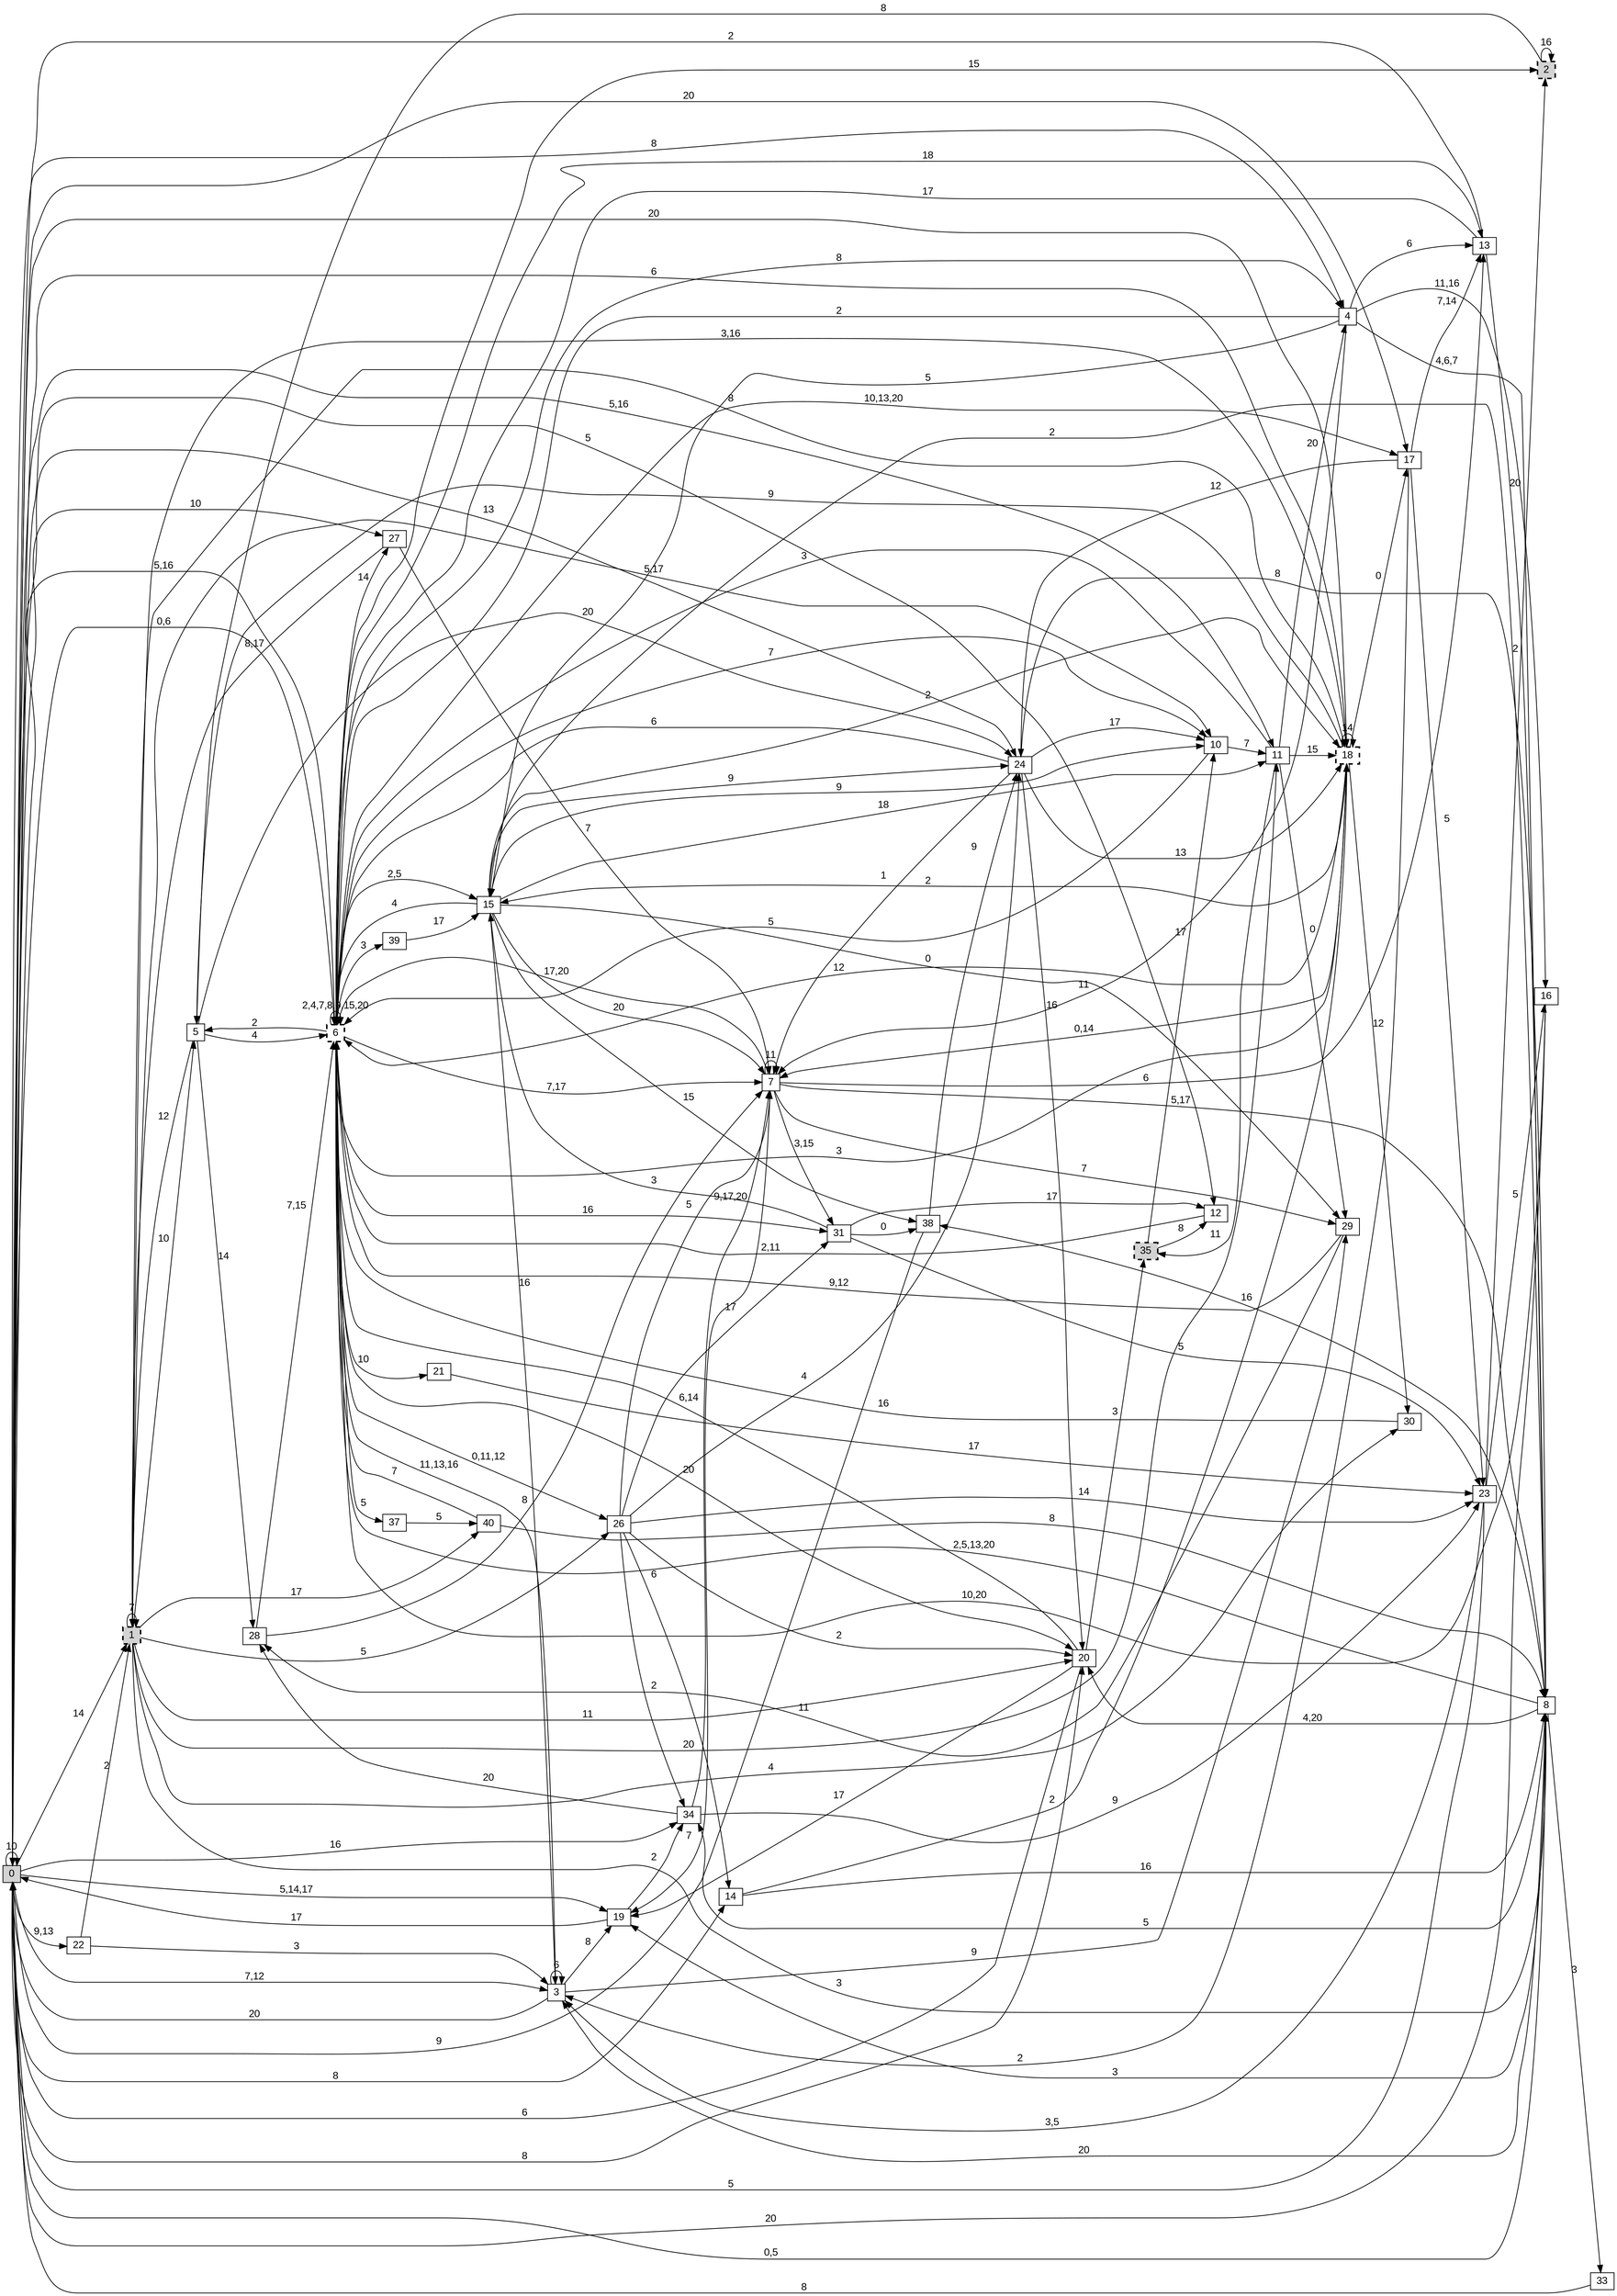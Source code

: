 digraph "NDFA" {
  rankdir=LR
  node [shape=box width=0.1 height=0.1 fontname=Arial]
  edge [fontname=Arial]
/* Estados */
 s0 [label="0" style="filled"] /* I:1 F:0 D:0 */
 s1 [label="1" style="filled,bold,dashed"] /* I:1 F:1 D:0 */
 s2 [label="2" style="filled,bold,dashed"] /* I:1 F:1 D:0 */
 s3 [label="3" ] /* I:0 F:0 D:0 */
 s4 [label="4" ] /* I:0 F:0 D:0 */
 s5 [label="5" ] /* I:0 F:0 D:0 */
 s6 [label="6" style="bold,dashed"] /* I:0 F:1 D:0 */
 s7 [label="7" ] /* I:0 F:0 D:0 */
 s8 [label="8" ] /* I:0 F:0 D:0 */
 s10 [label="10" ] /* I:0 F:0 D:0 */
 s11 [label="11" ] /* I:0 F:0 D:0 */
 s12 [label="12" ] /* I:0 F:0 D:0 */
 s13 [label="13" ] /* I:0 F:0 D:0 */
 s14 [label="14" ] /* I:0 F:0 D:0 */
 s15 [label="15" ] /* I:0 F:0 D:0 */
 s16 [label="16" ] /* I:0 F:0 D:0 */
 s17 [label="17" ] /* I:0 F:0 D:0 */
 s18 [label="18" style="bold,dashed"] /* I:0 F:1 D:0 */
 s19 [label="19" ] /* I:0 F:0 D:0 */
 s20 [label="20" ] /* I:0 F:0 D:0 */
 s21 [label="21" ] /* I:0 F:0 D:0 */
 s22 [label="22" ] /* I:0 F:0 D:0 */
 s23 [label="23" ] /* I:0 F:0 D:0 */
 s24 [label="24" ] /* I:0 F:0 D:0 */
 s26 [label="26" ] /* I:0 F:0 D:0 */
 s27 [label="27" ] /* I:0 F:0 D:0 */
 s28 [label="28" ] /* I:0 F:0 D:0 */
 s29 [label="29" ] /* I:0 F:0 D:0 */
 s30 [label="30" ] /* I:0 F:0 D:0 */
 s31 [label="31" ] /* I:0 F:0 D:0 */
 s33 [label="33" ] /* I:0 F:0 D:0 */
 s34 [label="34" ] /* I:0 F:0 D:0 */
 s35 [label="35" style="filled,bold,dashed"] /* I:1 F:1 D:0 */
 s37 [label="37" ] /* I:0 F:0 D:0 */
 s38 [label="38" ] /* I:0 F:0 D:0 */
 s39 [label="39" ] /* I:0 F:0 D:0 */
 s40 [label="40" ] /* I:0 F:0 D:0 */
/* Transiciones */
  s0 -> s0 [label="10"]
  s0 -> s1 [label="14"]
  s0 -> s3 [label="7,12"]
  s0 -> s4 [label="8"]
  s0 -> s6 [label="0,6"]
  s0 -> s8 [label="0,5"]
  s0 -> s11 [label="5,16"]
  s0 -> s12 [label="5"]
  s0 -> s14 [label="8"]
  s0 -> s17 [label="20"]
  s0 -> s18 [label="20"]
  s0 -> s19 [label="5,14,17"]
  s0 -> s20 [label="8"]
  s0 -> s22 [label="9,13"]
  s0 -> s24 [label="13"]
  s0 -> s27 [label="10"]
  s0 -> s34 [label="16"]
  s1 -> s1 [label="7"]
  s1 -> s5 [label="10"]
  s1 -> s8 [label="3"]
  s1 -> s10 [label="5,17"]
  s1 -> s11 [label="20"]
  s1 -> s18 [label="8"]
  s1 -> s20 [label="11"]
  s1 -> s26 [label="5"]
  s1 -> s30 [label="4"]
  s1 -> s40 [label="17"]
  s2 -> s2 [label="16"]
  s2 -> s5 [label="8"]
  s3 -> s0 [label="20"]
  s3 -> s3 [label="6"]
  s3 -> s6 [label="11,13,16"]
  s3 -> s19 [label="8"]
  s3 -> s29 [label="9"]
  s4 -> s6 [label="2"]
  s4 -> s7 [label="11"]
  s4 -> s8 [label="4,6,7"]
  s4 -> s13 [label="6"]
  s4 -> s15 [label="5"]
  s4 -> s16 [label="11,16"]
  s5 -> s1 [label="12"]
  s5 -> s6 [label="4"]
  s5 -> s24 [label="20"]
  s5 -> s28 [label="14"]
  s6 -> s0 [label="5,16"]
  s6 -> s2 [label="15"]
  s6 -> s4 [label="8"]
  s6 -> s5 [label="2"]
  s6 -> s6 [label="2,4,7,8,9,15,20"]
  s6 -> s7 [label="7,17"]
  s6 -> s10 [label="7"]
  s6 -> s13 [label="18"]
  s6 -> s15 [label="2,5"]
  s6 -> s17 [label="10,13,20"]
  s6 -> s18 [label="3"]
  s6 -> s20 [label="20"]
  s6 -> s21 [label="10"]
  s6 -> s26 [label="0,11,12"]
  s6 -> s27 [label="14"]
  s6 -> s31 [label="16"]
  s6 -> s37 [label="5"]
  s6 -> s39 [label="3"]
  s7 -> s6 [label="17,20"]
  s7 -> s7 [label="11"]
  s7 -> s8 [label="5,17"]
  s7 -> s13 [label="6"]
  s7 -> s19 [label="7"]
  s7 -> s29 [label="7"]
  s7 -> s31 [label="3,15"]
  s8 -> s3 [label="20"]
  s8 -> s6 [label="2,5,13,20"]
  s8 -> s15 [label="2"]
  s8 -> s19 [label="3"]
  s8 -> s20 [label="4,20"]
  s8 -> s33 [label="3"]
  s8 -> s34 [label="5"]
  s8 -> s38 [label="16"]
  s10 -> s6 [label="5"]
  s10 -> s11 [label="7"]
  s11 -> s4 [label="20"]
  s11 -> s6 [label="3"]
  s11 -> s18 [label="15"]
  s11 -> s29 [label="0"]
  s11 -> s35 [label="11"]
  s12 -> s6 [label="2,11"]
  s13 -> s0 [label="2"]
  s13 -> s6 [label="17"]
  s13 -> s8 [label="20"]
  s14 -> s8 [label="16"]
  s14 -> s18 [label="2"]
  s15 -> s3 [label="16"]
  s15 -> s6 [label="4"]
  s15 -> s7 [label="20"]
  s15 -> s10 [label="9"]
  s15 -> s11 [label="18"]
  s15 -> s18 [label="2"]
  s15 -> s24 [label="9"]
  s15 -> s29 [label="0"]
  s15 -> s38 [label="15"]
  s16 -> s0 [label="20"]
  s16 -> s6 [label="10,20"]
  s17 -> s3 [label="2"]
  s17 -> s13 [label="7,14"]
  s17 -> s23 [label="5"]
  s17 -> s24 [label="12"]
  s18 -> s0 [label="6"]
  s18 -> s1 [label="3,16"]
  s18 -> s5 [label="9"]
  s18 -> s6 [label="12"]
  s18 -> s7 [label="0,14"]
  s18 -> s15 [label="2"]
  s18 -> s17 [label="0"]
  s18 -> s18 [label="14"]
  s18 -> s30 [label="12"]
  s19 -> s0 [label="17"]
  s19 -> s34 [label="2"]
  s20 -> s0 [label="6"]
  s20 -> s6 [label="6,14"]
  s20 -> s19 [label="17"]
  s20 -> s35 [label="3"]
  s21 -> s23 [label="17"]
  s22 -> s1 [label="2"]
  s22 -> s3 [label="3"]
  s23 -> s0 [label="5"]
  s23 -> s2 [label="2"]
  s23 -> s3 [label="3,5"]
  s23 -> s16 [label="5"]
  s24 -> s6 [label="6"]
  s24 -> s7 [label="1"]
  s24 -> s8 [label="8"]
  s24 -> s10 [label="17"]
  s24 -> s18 [label="13"]
  s24 -> s20 [label="16"]
  s26 -> s7 [label="5"]
  s26 -> s14 [label="6"]
  s26 -> s20 [label="2"]
  s26 -> s23 [label="14"]
  s26 -> s24 [label="4"]
  s26 -> s31 [label="17"]
  s26 -> s34 [label="2"]
  s27 -> s1 [label="8,17"]
  s27 -> s7 [label="7"]
  s28 -> s6 [label="7,15"]
  s28 -> s7 [label="8"]
  s29 -> s6 [label="9,12"]
  s29 -> s28 [label="11"]
  s30 -> s6 [label="16"]
  s31 -> s12 [label="17"]
  s31 -> s15 [label="3"]
  s31 -> s23 [label="5"]
  s31 -> s38 [label="0"]
  s33 -> s0 [label="8"]
  s34 -> s7 [label="9,17,20"]
  s34 -> s23 [label="9"]
  s34 -> s28 [label="20"]
  s35 -> s10 [label="17"]
  s35 -> s12 [label="8"]
  s37 -> s40 [label="5"]
  s38 -> s0 [label="9"]
  s38 -> s24 [label="9"]
  s39 -> s15 [label="17"]
  s40 -> s6 [label="7"]
  s40 -> s8 [label="8"]
}
